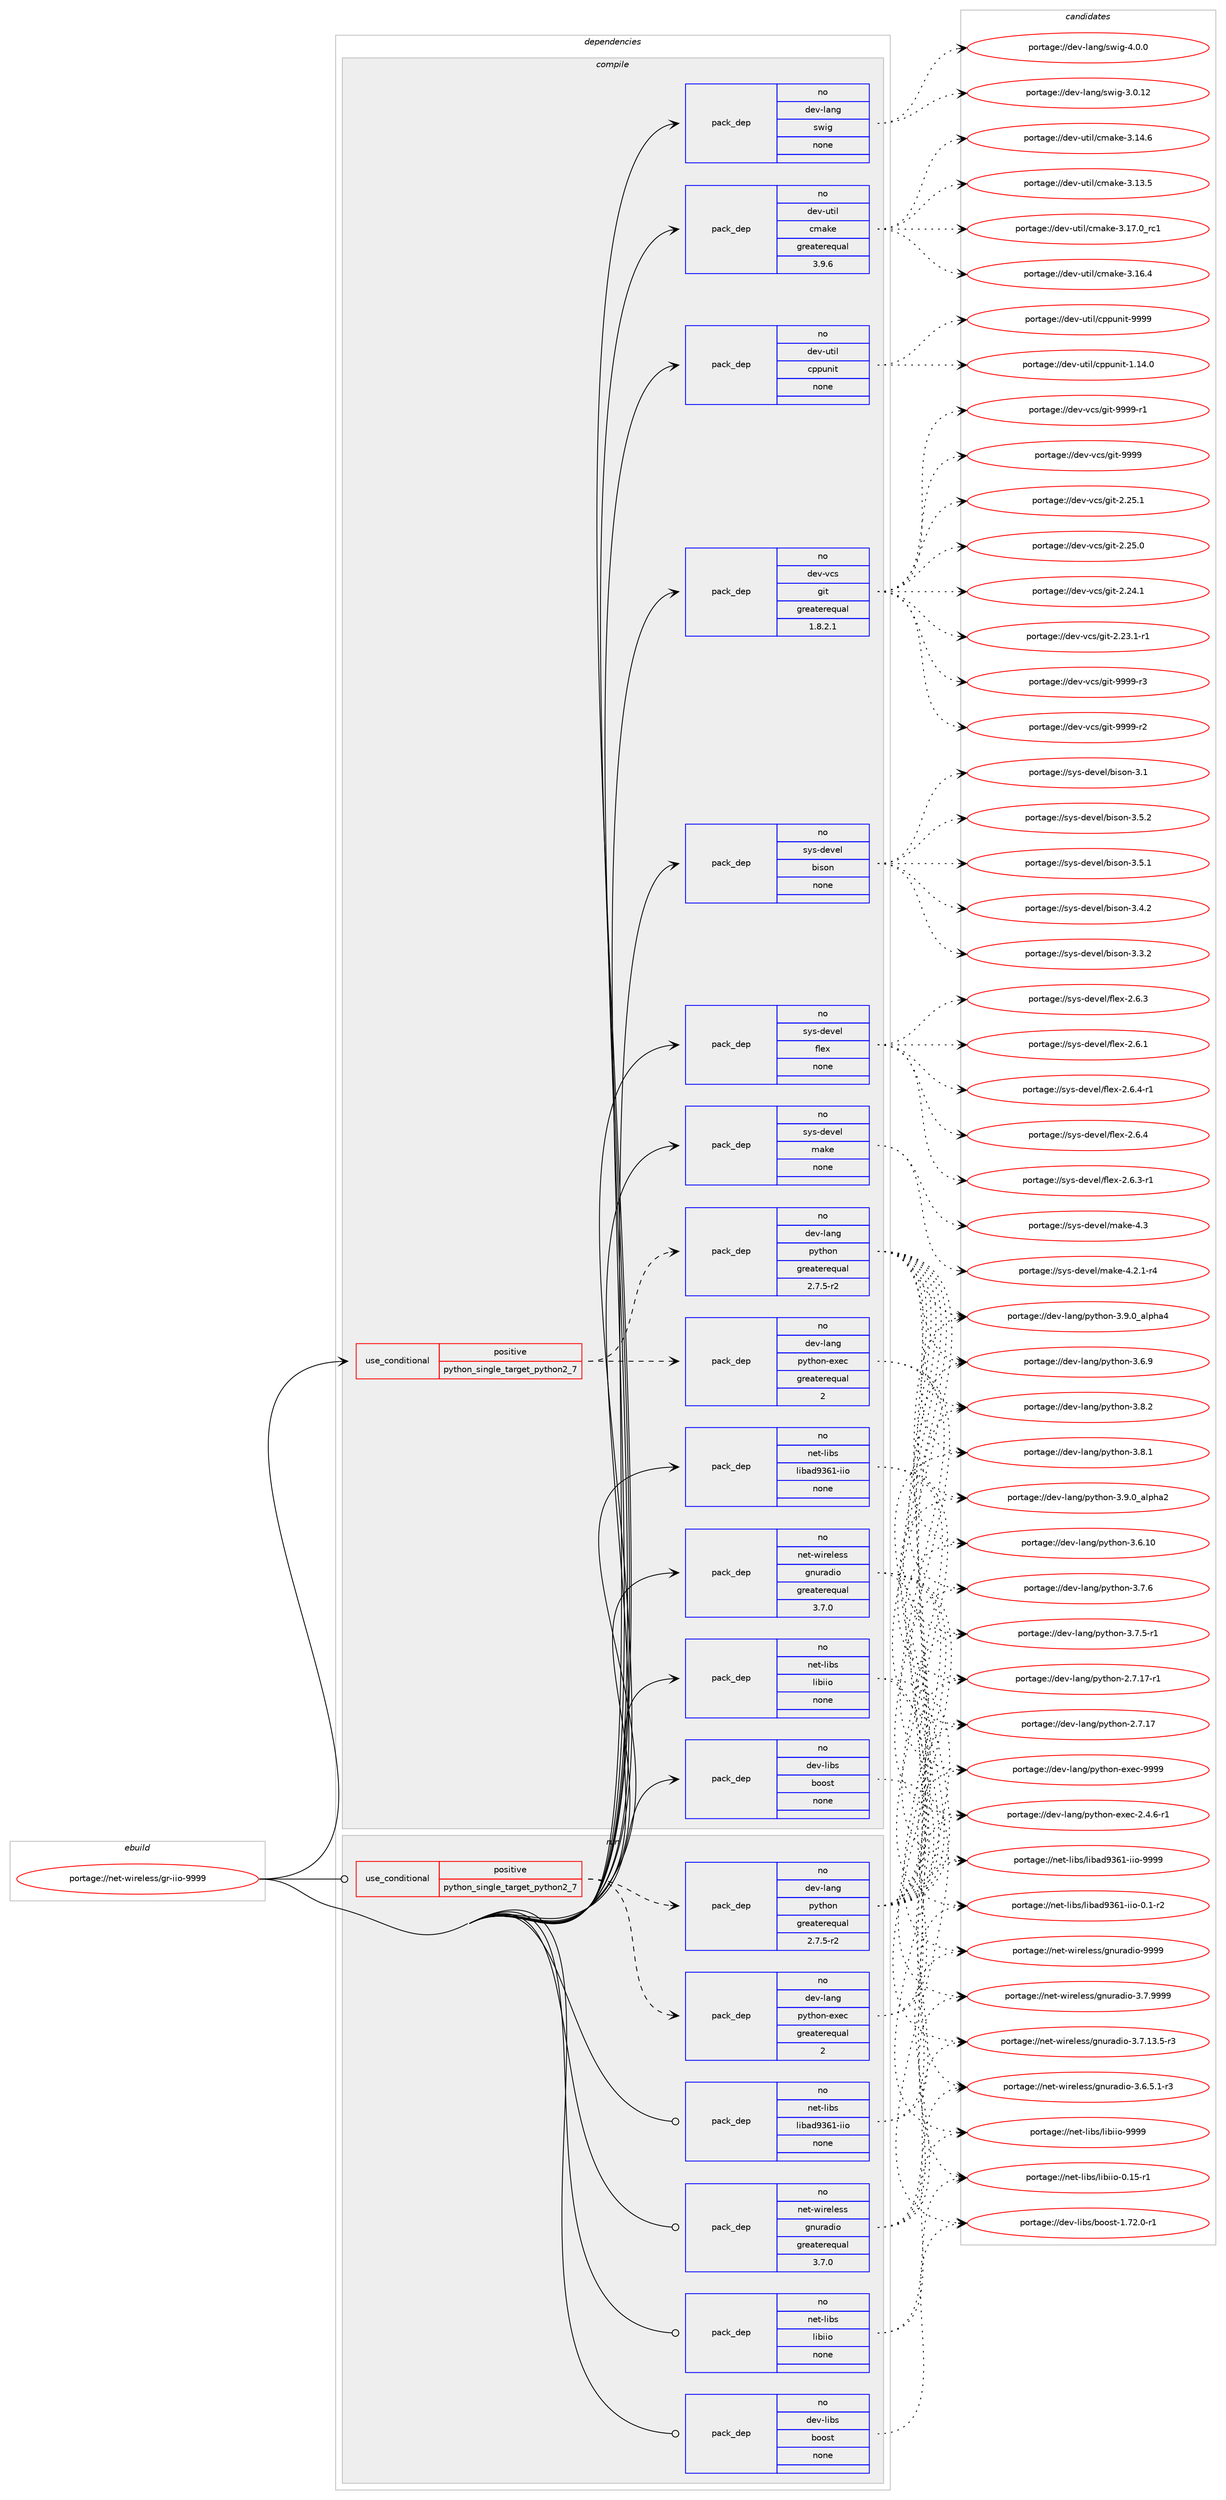 digraph prolog {

# *************
# Graph options
# *************

newrank=true;
concentrate=true;
compound=true;
graph [rankdir=LR,fontname=Helvetica,fontsize=10,ranksep=1.5];#, ranksep=2.5, nodesep=0.2];
edge  [arrowhead=vee];
node  [fontname=Helvetica,fontsize=10];

# **********
# The ebuild
# **********

subgraph cluster_leftcol {
color=gray;
rank=same;
label=<<i>ebuild</i>>;
id [label="portage://net-wireless/gr-iio-9999", color=red, width=4, href="../net-wireless/gr-iio-9999.svg"];
}

# ****************
# The dependencies
# ****************

subgraph cluster_midcol {
color=gray;
label=<<i>dependencies</i>>;
subgraph cluster_compile {
fillcolor="#eeeeee";
style=filled;
label=<<i>compile</i>>;
subgraph cond12624 {
dependency65150 [label=<<TABLE BORDER="0" CELLBORDER="1" CELLSPACING="0" CELLPADDING="4"><TR><TD ROWSPAN="3" CELLPADDING="10">use_conditional</TD></TR><TR><TD>positive</TD></TR><TR><TD>python_single_target_python2_7</TD></TR></TABLE>>, shape=none, color=red];
subgraph pack51236 {
dependency65151 [label=<<TABLE BORDER="0" CELLBORDER="1" CELLSPACING="0" CELLPADDING="4" WIDTH="220"><TR><TD ROWSPAN="6" CELLPADDING="30">pack_dep</TD></TR><TR><TD WIDTH="110">no</TD></TR><TR><TD>dev-lang</TD></TR><TR><TD>python</TD></TR><TR><TD>greaterequal</TD></TR><TR><TD>2.7.5-r2</TD></TR></TABLE>>, shape=none, color=blue];
}
dependency65150:e -> dependency65151:w [weight=20,style="dashed",arrowhead="vee"];
subgraph pack51237 {
dependency65152 [label=<<TABLE BORDER="0" CELLBORDER="1" CELLSPACING="0" CELLPADDING="4" WIDTH="220"><TR><TD ROWSPAN="6" CELLPADDING="30">pack_dep</TD></TR><TR><TD WIDTH="110">no</TD></TR><TR><TD>dev-lang</TD></TR><TR><TD>python-exec</TD></TR><TR><TD>greaterequal</TD></TR><TR><TD>2</TD></TR></TABLE>>, shape=none, color=blue];
}
dependency65150:e -> dependency65152:w [weight=20,style="dashed",arrowhead="vee"];
}
id:e -> dependency65150:w [weight=20,style="solid",arrowhead="vee"];
subgraph pack51238 {
dependency65153 [label=<<TABLE BORDER="0" CELLBORDER="1" CELLSPACING="0" CELLPADDING="4" WIDTH="220"><TR><TD ROWSPAN="6" CELLPADDING="30">pack_dep</TD></TR><TR><TD WIDTH="110">no</TD></TR><TR><TD>dev-lang</TD></TR><TR><TD>swig</TD></TR><TR><TD>none</TD></TR><TR><TD></TD></TR></TABLE>>, shape=none, color=blue];
}
id:e -> dependency65153:w [weight=20,style="solid",arrowhead="vee"];
subgraph pack51239 {
dependency65154 [label=<<TABLE BORDER="0" CELLBORDER="1" CELLSPACING="0" CELLPADDING="4" WIDTH="220"><TR><TD ROWSPAN="6" CELLPADDING="30">pack_dep</TD></TR><TR><TD WIDTH="110">no</TD></TR><TR><TD>dev-libs</TD></TR><TR><TD>boost</TD></TR><TR><TD>none</TD></TR><TR><TD></TD></TR></TABLE>>, shape=none, color=blue];
}
id:e -> dependency65154:w [weight=20,style="solid",arrowhead="vee"];
subgraph pack51240 {
dependency65155 [label=<<TABLE BORDER="0" CELLBORDER="1" CELLSPACING="0" CELLPADDING="4" WIDTH="220"><TR><TD ROWSPAN="6" CELLPADDING="30">pack_dep</TD></TR><TR><TD WIDTH="110">no</TD></TR><TR><TD>dev-util</TD></TR><TR><TD>cmake</TD></TR><TR><TD>greaterequal</TD></TR><TR><TD>3.9.6</TD></TR></TABLE>>, shape=none, color=blue];
}
id:e -> dependency65155:w [weight=20,style="solid",arrowhead="vee"];
subgraph pack51241 {
dependency65156 [label=<<TABLE BORDER="0" CELLBORDER="1" CELLSPACING="0" CELLPADDING="4" WIDTH="220"><TR><TD ROWSPAN="6" CELLPADDING="30">pack_dep</TD></TR><TR><TD WIDTH="110">no</TD></TR><TR><TD>dev-util</TD></TR><TR><TD>cppunit</TD></TR><TR><TD>none</TD></TR><TR><TD></TD></TR></TABLE>>, shape=none, color=blue];
}
id:e -> dependency65156:w [weight=20,style="solid",arrowhead="vee"];
subgraph pack51242 {
dependency65157 [label=<<TABLE BORDER="0" CELLBORDER="1" CELLSPACING="0" CELLPADDING="4" WIDTH="220"><TR><TD ROWSPAN="6" CELLPADDING="30">pack_dep</TD></TR><TR><TD WIDTH="110">no</TD></TR><TR><TD>dev-vcs</TD></TR><TR><TD>git</TD></TR><TR><TD>greaterequal</TD></TR><TR><TD>1.8.2.1</TD></TR></TABLE>>, shape=none, color=blue];
}
id:e -> dependency65157:w [weight=20,style="solid",arrowhead="vee"];
subgraph pack51243 {
dependency65158 [label=<<TABLE BORDER="0" CELLBORDER="1" CELLSPACING="0" CELLPADDING="4" WIDTH="220"><TR><TD ROWSPAN="6" CELLPADDING="30">pack_dep</TD></TR><TR><TD WIDTH="110">no</TD></TR><TR><TD>net-libs</TD></TR><TR><TD>libad9361-iio</TD></TR><TR><TD>none</TD></TR><TR><TD></TD></TR></TABLE>>, shape=none, color=blue];
}
id:e -> dependency65158:w [weight=20,style="solid",arrowhead="vee"];
subgraph pack51244 {
dependency65159 [label=<<TABLE BORDER="0" CELLBORDER="1" CELLSPACING="0" CELLPADDING="4" WIDTH="220"><TR><TD ROWSPAN="6" CELLPADDING="30">pack_dep</TD></TR><TR><TD WIDTH="110">no</TD></TR><TR><TD>net-libs</TD></TR><TR><TD>libiio</TD></TR><TR><TD>none</TD></TR><TR><TD></TD></TR></TABLE>>, shape=none, color=blue];
}
id:e -> dependency65159:w [weight=20,style="solid",arrowhead="vee"];
subgraph pack51245 {
dependency65160 [label=<<TABLE BORDER="0" CELLBORDER="1" CELLSPACING="0" CELLPADDING="4" WIDTH="220"><TR><TD ROWSPAN="6" CELLPADDING="30">pack_dep</TD></TR><TR><TD WIDTH="110">no</TD></TR><TR><TD>net-wireless</TD></TR><TR><TD>gnuradio</TD></TR><TR><TD>greaterequal</TD></TR><TR><TD>3.7.0</TD></TR></TABLE>>, shape=none, color=blue];
}
id:e -> dependency65160:w [weight=20,style="solid",arrowhead="vee"];
subgraph pack51246 {
dependency65161 [label=<<TABLE BORDER="0" CELLBORDER="1" CELLSPACING="0" CELLPADDING="4" WIDTH="220"><TR><TD ROWSPAN="6" CELLPADDING="30">pack_dep</TD></TR><TR><TD WIDTH="110">no</TD></TR><TR><TD>sys-devel</TD></TR><TR><TD>bison</TD></TR><TR><TD>none</TD></TR><TR><TD></TD></TR></TABLE>>, shape=none, color=blue];
}
id:e -> dependency65161:w [weight=20,style="solid",arrowhead="vee"];
subgraph pack51247 {
dependency65162 [label=<<TABLE BORDER="0" CELLBORDER="1" CELLSPACING="0" CELLPADDING="4" WIDTH="220"><TR><TD ROWSPAN="6" CELLPADDING="30">pack_dep</TD></TR><TR><TD WIDTH="110">no</TD></TR><TR><TD>sys-devel</TD></TR><TR><TD>flex</TD></TR><TR><TD>none</TD></TR><TR><TD></TD></TR></TABLE>>, shape=none, color=blue];
}
id:e -> dependency65162:w [weight=20,style="solid",arrowhead="vee"];
subgraph pack51248 {
dependency65163 [label=<<TABLE BORDER="0" CELLBORDER="1" CELLSPACING="0" CELLPADDING="4" WIDTH="220"><TR><TD ROWSPAN="6" CELLPADDING="30">pack_dep</TD></TR><TR><TD WIDTH="110">no</TD></TR><TR><TD>sys-devel</TD></TR><TR><TD>make</TD></TR><TR><TD>none</TD></TR><TR><TD></TD></TR></TABLE>>, shape=none, color=blue];
}
id:e -> dependency65163:w [weight=20,style="solid",arrowhead="vee"];
}
subgraph cluster_compileandrun {
fillcolor="#eeeeee";
style=filled;
label=<<i>compile and run</i>>;
}
subgraph cluster_run {
fillcolor="#eeeeee";
style=filled;
label=<<i>run</i>>;
subgraph cond12625 {
dependency65164 [label=<<TABLE BORDER="0" CELLBORDER="1" CELLSPACING="0" CELLPADDING="4"><TR><TD ROWSPAN="3" CELLPADDING="10">use_conditional</TD></TR><TR><TD>positive</TD></TR><TR><TD>python_single_target_python2_7</TD></TR></TABLE>>, shape=none, color=red];
subgraph pack51249 {
dependency65165 [label=<<TABLE BORDER="0" CELLBORDER="1" CELLSPACING="0" CELLPADDING="4" WIDTH="220"><TR><TD ROWSPAN="6" CELLPADDING="30">pack_dep</TD></TR><TR><TD WIDTH="110">no</TD></TR><TR><TD>dev-lang</TD></TR><TR><TD>python</TD></TR><TR><TD>greaterequal</TD></TR><TR><TD>2.7.5-r2</TD></TR></TABLE>>, shape=none, color=blue];
}
dependency65164:e -> dependency65165:w [weight=20,style="dashed",arrowhead="vee"];
subgraph pack51250 {
dependency65166 [label=<<TABLE BORDER="0" CELLBORDER="1" CELLSPACING="0" CELLPADDING="4" WIDTH="220"><TR><TD ROWSPAN="6" CELLPADDING="30">pack_dep</TD></TR><TR><TD WIDTH="110">no</TD></TR><TR><TD>dev-lang</TD></TR><TR><TD>python-exec</TD></TR><TR><TD>greaterequal</TD></TR><TR><TD>2</TD></TR></TABLE>>, shape=none, color=blue];
}
dependency65164:e -> dependency65166:w [weight=20,style="dashed",arrowhead="vee"];
}
id:e -> dependency65164:w [weight=20,style="solid",arrowhead="odot"];
subgraph pack51251 {
dependency65167 [label=<<TABLE BORDER="0" CELLBORDER="1" CELLSPACING="0" CELLPADDING="4" WIDTH="220"><TR><TD ROWSPAN="6" CELLPADDING="30">pack_dep</TD></TR><TR><TD WIDTH="110">no</TD></TR><TR><TD>dev-libs</TD></TR><TR><TD>boost</TD></TR><TR><TD>none</TD></TR><TR><TD></TD></TR></TABLE>>, shape=none, color=blue];
}
id:e -> dependency65167:w [weight=20,style="solid",arrowhead="odot"];
subgraph pack51252 {
dependency65168 [label=<<TABLE BORDER="0" CELLBORDER="1" CELLSPACING="0" CELLPADDING="4" WIDTH="220"><TR><TD ROWSPAN="6" CELLPADDING="30">pack_dep</TD></TR><TR><TD WIDTH="110">no</TD></TR><TR><TD>net-libs</TD></TR><TR><TD>libad9361-iio</TD></TR><TR><TD>none</TD></TR><TR><TD></TD></TR></TABLE>>, shape=none, color=blue];
}
id:e -> dependency65168:w [weight=20,style="solid",arrowhead="odot"];
subgraph pack51253 {
dependency65169 [label=<<TABLE BORDER="0" CELLBORDER="1" CELLSPACING="0" CELLPADDING="4" WIDTH="220"><TR><TD ROWSPAN="6" CELLPADDING="30">pack_dep</TD></TR><TR><TD WIDTH="110">no</TD></TR><TR><TD>net-libs</TD></TR><TR><TD>libiio</TD></TR><TR><TD>none</TD></TR><TR><TD></TD></TR></TABLE>>, shape=none, color=blue];
}
id:e -> dependency65169:w [weight=20,style="solid",arrowhead="odot"];
subgraph pack51254 {
dependency65170 [label=<<TABLE BORDER="0" CELLBORDER="1" CELLSPACING="0" CELLPADDING="4" WIDTH="220"><TR><TD ROWSPAN="6" CELLPADDING="30">pack_dep</TD></TR><TR><TD WIDTH="110">no</TD></TR><TR><TD>net-wireless</TD></TR><TR><TD>gnuradio</TD></TR><TR><TD>greaterequal</TD></TR><TR><TD>3.7.0</TD></TR></TABLE>>, shape=none, color=blue];
}
id:e -> dependency65170:w [weight=20,style="solid",arrowhead="odot"];
}
}

# **************
# The candidates
# **************

subgraph cluster_choices {
rank=same;
color=gray;
label=<<i>candidates</i>>;

subgraph choice51236 {
color=black;
nodesep=1;
choice10010111845108971101034711212111610411111045514657464895971081121049752 [label="portage://dev-lang/python-3.9.0_alpha4", color=red, width=4,href="../dev-lang/python-3.9.0_alpha4.svg"];
choice10010111845108971101034711212111610411111045514657464895971081121049750 [label="portage://dev-lang/python-3.9.0_alpha2", color=red, width=4,href="../dev-lang/python-3.9.0_alpha2.svg"];
choice100101118451089711010347112121116104111110455146564650 [label="portage://dev-lang/python-3.8.2", color=red, width=4,href="../dev-lang/python-3.8.2.svg"];
choice100101118451089711010347112121116104111110455146564649 [label="portage://dev-lang/python-3.8.1", color=red, width=4,href="../dev-lang/python-3.8.1.svg"];
choice100101118451089711010347112121116104111110455146554654 [label="portage://dev-lang/python-3.7.6", color=red, width=4,href="../dev-lang/python-3.7.6.svg"];
choice1001011184510897110103471121211161041111104551465546534511449 [label="portage://dev-lang/python-3.7.5-r1", color=red, width=4,href="../dev-lang/python-3.7.5-r1.svg"];
choice100101118451089711010347112121116104111110455146544657 [label="portage://dev-lang/python-3.6.9", color=red, width=4,href="../dev-lang/python-3.6.9.svg"];
choice10010111845108971101034711212111610411111045514654464948 [label="portage://dev-lang/python-3.6.10", color=red, width=4,href="../dev-lang/python-3.6.10.svg"];
choice100101118451089711010347112121116104111110455046554649554511449 [label="portage://dev-lang/python-2.7.17-r1", color=red, width=4,href="../dev-lang/python-2.7.17-r1.svg"];
choice10010111845108971101034711212111610411111045504655464955 [label="portage://dev-lang/python-2.7.17", color=red, width=4,href="../dev-lang/python-2.7.17.svg"];
dependency65151:e -> choice10010111845108971101034711212111610411111045514657464895971081121049752:w [style=dotted,weight="100"];
dependency65151:e -> choice10010111845108971101034711212111610411111045514657464895971081121049750:w [style=dotted,weight="100"];
dependency65151:e -> choice100101118451089711010347112121116104111110455146564650:w [style=dotted,weight="100"];
dependency65151:e -> choice100101118451089711010347112121116104111110455146564649:w [style=dotted,weight="100"];
dependency65151:e -> choice100101118451089711010347112121116104111110455146554654:w [style=dotted,weight="100"];
dependency65151:e -> choice1001011184510897110103471121211161041111104551465546534511449:w [style=dotted,weight="100"];
dependency65151:e -> choice100101118451089711010347112121116104111110455146544657:w [style=dotted,weight="100"];
dependency65151:e -> choice10010111845108971101034711212111610411111045514654464948:w [style=dotted,weight="100"];
dependency65151:e -> choice100101118451089711010347112121116104111110455046554649554511449:w [style=dotted,weight="100"];
dependency65151:e -> choice10010111845108971101034711212111610411111045504655464955:w [style=dotted,weight="100"];
}
subgraph choice51237 {
color=black;
nodesep=1;
choice10010111845108971101034711212111610411111045101120101994557575757 [label="portage://dev-lang/python-exec-9999", color=red, width=4,href="../dev-lang/python-exec-9999.svg"];
choice10010111845108971101034711212111610411111045101120101994550465246544511449 [label="portage://dev-lang/python-exec-2.4.6-r1", color=red, width=4,href="../dev-lang/python-exec-2.4.6-r1.svg"];
dependency65152:e -> choice10010111845108971101034711212111610411111045101120101994557575757:w [style=dotted,weight="100"];
dependency65152:e -> choice10010111845108971101034711212111610411111045101120101994550465246544511449:w [style=dotted,weight="100"];
}
subgraph choice51238 {
color=black;
nodesep=1;
choice100101118451089711010347115119105103455246484648 [label="portage://dev-lang/swig-4.0.0", color=red, width=4,href="../dev-lang/swig-4.0.0.svg"];
choice10010111845108971101034711511910510345514648464950 [label="portage://dev-lang/swig-3.0.12", color=red, width=4,href="../dev-lang/swig-3.0.12.svg"];
dependency65153:e -> choice100101118451089711010347115119105103455246484648:w [style=dotted,weight="100"];
dependency65153:e -> choice10010111845108971101034711511910510345514648464950:w [style=dotted,weight="100"];
}
subgraph choice51239 {
color=black;
nodesep=1;
choice10010111845108105981154798111111115116454946555046484511449 [label="portage://dev-libs/boost-1.72.0-r1", color=red, width=4,href="../dev-libs/boost-1.72.0-r1.svg"];
dependency65154:e -> choice10010111845108105981154798111111115116454946555046484511449:w [style=dotted,weight="100"];
}
subgraph choice51240 {
color=black;
nodesep=1;
choice1001011184511711610510847991099710710145514649554648951149949 [label="portage://dev-util/cmake-3.17.0_rc1", color=red, width=4,href="../dev-util/cmake-3.17.0_rc1.svg"];
choice1001011184511711610510847991099710710145514649544652 [label="portage://dev-util/cmake-3.16.4", color=red, width=4,href="../dev-util/cmake-3.16.4.svg"];
choice1001011184511711610510847991099710710145514649524654 [label="portage://dev-util/cmake-3.14.6", color=red, width=4,href="../dev-util/cmake-3.14.6.svg"];
choice1001011184511711610510847991099710710145514649514653 [label="portage://dev-util/cmake-3.13.5", color=red, width=4,href="../dev-util/cmake-3.13.5.svg"];
dependency65155:e -> choice1001011184511711610510847991099710710145514649554648951149949:w [style=dotted,weight="100"];
dependency65155:e -> choice1001011184511711610510847991099710710145514649544652:w [style=dotted,weight="100"];
dependency65155:e -> choice1001011184511711610510847991099710710145514649524654:w [style=dotted,weight="100"];
dependency65155:e -> choice1001011184511711610510847991099710710145514649514653:w [style=dotted,weight="100"];
}
subgraph choice51241 {
color=black;
nodesep=1;
choice1001011184511711610510847991121121171101051164557575757 [label="portage://dev-util/cppunit-9999", color=red, width=4,href="../dev-util/cppunit-9999.svg"];
choice10010111845117116105108479911211211711010511645494649524648 [label="portage://dev-util/cppunit-1.14.0", color=red, width=4,href="../dev-util/cppunit-1.14.0.svg"];
dependency65156:e -> choice1001011184511711610510847991121121171101051164557575757:w [style=dotted,weight="100"];
dependency65156:e -> choice10010111845117116105108479911211211711010511645494649524648:w [style=dotted,weight="100"];
}
subgraph choice51242 {
color=black;
nodesep=1;
choice10010111845118991154710310511645575757574511451 [label="portage://dev-vcs/git-9999-r3", color=red, width=4,href="../dev-vcs/git-9999-r3.svg"];
choice10010111845118991154710310511645575757574511450 [label="portage://dev-vcs/git-9999-r2", color=red, width=4,href="../dev-vcs/git-9999-r2.svg"];
choice10010111845118991154710310511645575757574511449 [label="portage://dev-vcs/git-9999-r1", color=red, width=4,href="../dev-vcs/git-9999-r1.svg"];
choice1001011184511899115471031051164557575757 [label="portage://dev-vcs/git-9999", color=red, width=4,href="../dev-vcs/git-9999.svg"];
choice10010111845118991154710310511645504650534649 [label="portage://dev-vcs/git-2.25.1", color=red, width=4,href="../dev-vcs/git-2.25.1.svg"];
choice10010111845118991154710310511645504650534648 [label="portage://dev-vcs/git-2.25.0", color=red, width=4,href="../dev-vcs/git-2.25.0.svg"];
choice10010111845118991154710310511645504650524649 [label="portage://dev-vcs/git-2.24.1", color=red, width=4,href="../dev-vcs/git-2.24.1.svg"];
choice100101118451189911547103105116455046505146494511449 [label="portage://dev-vcs/git-2.23.1-r1", color=red, width=4,href="../dev-vcs/git-2.23.1-r1.svg"];
dependency65157:e -> choice10010111845118991154710310511645575757574511451:w [style=dotted,weight="100"];
dependency65157:e -> choice10010111845118991154710310511645575757574511450:w [style=dotted,weight="100"];
dependency65157:e -> choice10010111845118991154710310511645575757574511449:w [style=dotted,weight="100"];
dependency65157:e -> choice1001011184511899115471031051164557575757:w [style=dotted,weight="100"];
dependency65157:e -> choice10010111845118991154710310511645504650534649:w [style=dotted,weight="100"];
dependency65157:e -> choice10010111845118991154710310511645504650534648:w [style=dotted,weight="100"];
dependency65157:e -> choice10010111845118991154710310511645504650524649:w [style=dotted,weight="100"];
dependency65157:e -> choice100101118451189911547103105116455046505146494511449:w [style=dotted,weight="100"];
}
subgraph choice51243 {
color=black;
nodesep=1;
choice110101116451081059811547108105989710057515449451051051114557575757 [label="portage://net-libs/libad9361-iio-9999", color=red, width=4,href="../net-libs/libad9361-iio-9999.svg"];
choice11010111645108105981154710810598971005751544945105105111454846494511450 [label="portage://net-libs/libad9361-iio-0.1-r2", color=red, width=4,href="../net-libs/libad9361-iio-0.1-r2.svg"];
dependency65158:e -> choice110101116451081059811547108105989710057515449451051051114557575757:w [style=dotted,weight="100"];
dependency65158:e -> choice11010111645108105981154710810598971005751544945105105111454846494511450:w [style=dotted,weight="100"];
}
subgraph choice51244 {
color=black;
nodesep=1;
choice110101116451081059811547108105981051051114557575757 [label="portage://net-libs/libiio-9999", color=red, width=4,href="../net-libs/libiio-9999.svg"];
choice1101011164510810598115471081059810510511145484649534511449 [label="portage://net-libs/libiio-0.15-r1", color=red, width=4,href="../net-libs/libiio-0.15-r1.svg"];
dependency65159:e -> choice110101116451081059811547108105981051051114557575757:w [style=dotted,weight="100"];
dependency65159:e -> choice1101011164510810598115471081059810510511145484649534511449:w [style=dotted,weight="100"];
}
subgraph choice51245 {
color=black;
nodesep=1;
choice1101011164511910511410110810111511547103110117114971001051114557575757 [label="portage://net-wireless/gnuradio-9999", color=red, width=4,href="../net-wireless/gnuradio-9999.svg"];
choice110101116451191051141011081011151154710311011711497100105111455146554657575757 [label="portage://net-wireless/gnuradio-3.7.9999", color=red, width=4,href="../net-wireless/gnuradio-3.7.9999.svg"];
choice1101011164511910511410110810111511547103110117114971001051114551465546495146534511451 [label="portage://net-wireless/gnuradio-3.7.13.5-r3", color=red, width=4,href="../net-wireless/gnuradio-3.7.13.5-r3.svg"];
choice11010111645119105114101108101115115471031101171149710010511145514654465346494511451 [label="portage://net-wireless/gnuradio-3.6.5.1-r3", color=red, width=4,href="../net-wireless/gnuradio-3.6.5.1-r3.svg"];
dependency65160:e -> choice1101011164511910511410110810111511547103110117114971001051114557575757:w [style=dotted,weight="100"];
dependency65160:e -> choice110101116451191051141011081011151154710311011711497100105111455146554657575757:w [style=dotted,weight="100"];
dependency65160:e -> choice1101011164511910511410110810111511547103110117114971001051114551465546495146534511451:w [style=dotted,weight="100"];
dependency65160:e -> choice11010111645119105114101108101115115471031101171149710010511145514654465346494511451:w [style=dotted,weight="100"];
}
subgraph choice51246 {
color=black;
nodesep=1;
choice115121115451001011181011084798105115111110455146534650 [label="portage://sys-devel/bison-3.5.2", color=red, width=4,href="../sys-devel/bison-3.5.2.svg"];
choice115121115451001011181011084798105115111110455146534649 [label="portage://sys-devel/bison-3.5.1", color=red, width=4,href="../sys-devel/bison-3.5.1.svg"];
choice115121115451001011181011084798105115111110455146524650 [label="portage://sys-devel/bison-3.4.2", color=red, width=4,href="../sys-devel/bison-3.4.2.svg"];
choice115121115451001011181011084798105115111110455146514650 [label="portage://sys-devel/bison-3.3.2", color=red, width=4,href="../sys-devel/bison-3.3.2.svg"];
choice11512111545100101118101108479810511511111045514649 [label="portage://sys-devel/bison-3.1", color=red, width=4,href="../sys-devel/bison-3.1.svg"];
dependency65161:e -> choice115121115451001011181011084798105115111110455146534650:w [style=dotted,weight="100"];
dependency65161:e -> choice115121115451001011181011084798105115111110455146534649:w [style=dotted,weight="100"];
dependency65161:e -> choice115121115451001011181011084798105115111110455146524650:w [style=dotted,weight="100"];
dependency65161:e -> choice115121115451001011181011084798105115111110455146514650:w [style=dotted,weight="100"];
dependency65161:e -> choice11512111545100101118101108479810511511111045514649:w [style=dotted,weight="100"];
}
subgraph choice51247 {
color=black;
nodesep=1;
choice11512111545100101118101108471021081011204550465446524511449 [label="portage://sys-devel/flex-2.6.4-r1", color=red, width=4,href="../sys-devel/flex-2.6.4-r1.svg"];
choice1151211154510010111810110847102108101120455046544652 [label="portage://sys-devel/flex-2.6.4", color=red, width=4,href="../sys-devel/flex-2.6.4.svg"];
choice11512111545100101118101108471021081011204550465446514511449 [label="portage://sys-devel/flex-2.6.3-r1", color=red, width=4,href="../sys-devel/flex-2.6.3-r1.svg"];
choice1151211154510010111810110847102108101120455046544651 [label="portage://sys-devel/flex-2.6.3", color=red, width=4,href="../sys-devel/flex-2.6.3.svg"];
choice1151211154510010111810110847102108101120455046544649 [label="portage://sys-devel/flex-2.6.1", color=red, width=4,href="../sys-devel/flex-2.6.1.svg"];
dependency65162:e -> choice11512111545100101118101108471021081011204550465446524511449:w [style=dotted,weight="100"];
dependency65162:e -> choice1151211154510010111810110847102108101120455046544652:w [style=dotted,weight="100"];
dependency65162:e -> choice11512111545100101118101108471021081011204550465446514511449:w [style=dotted,weight="100"];
dependency65162:e -> choice1151211154510010111810110847102108101120455046544651:w [style=dotted,weight="100"];
dependency65162:e -> choice1151211154510010111810110847102108101120455046544649:w [style=dotted,weight="100"];
}
subgraph choice51248 {
color=black;
nodesep=1;
choice11512111545100101118101108471099710710145524651 [label="portage://sys-devel/make-4.3", color=red, width=4,href="../sys-devel/make-4.3.svg"];
choice1151211154510010111810110847109971071014552465046494511452 [label="portage://sys-devel/make-4.2.1-r4", color=red, width=4,href="../sys-devel/make-4.2.1-r4.svg"];
dependency65163:e -> choice11512111545100101118101108471099710710145524651:w [style=dotted,weight="100"];
dependency65163:e -> choice1151211154510010111810110847109971071014552465046494511452:w [style=dotted,weight="100"];
}
subgraph choice51249 {
color=black;
nodesep=1;
choice10010111845108971101034711212111610411111045514657464895971081121049752 [label="portage://dev-lang/python-3.9.0_alpha4", color=red, width=4,href="../dev-lang/python-3.9.0_alpha4.svg"];
choice10010111845108971101034711212111610411111045514657464895971081121049750 [label="portage://dev-lang/python-3.9.0_alpha2", color=red, width=4,href="../dev-lang/python-3.9.0_alpha2.svg"];
choice100101118451089711010347112121116104111110455146564650 [label="portage://dev-lang/python-3.8.2", color=red, width=4,href="../dev-lang/python-3.8.2.svg"];
choice100101118451089711010347112121116104111110455146564649 [label="portage://dev-lang/python-3.8.1", color=red, width=4,href="../dev-lang/python-3.8.1.svg"];
choice100101118451089711010347112121116104111110455146554654 [label="portage://dev-lang/python-3.7.6", color=red, width=4,href="../dev-lang/python-3.7.6.svg"];
choice1001011184510897110103471121211161041111104551465546534511449 [label="portage://dev-lang/python-3.7.5-r1", color=red, width=4,href="../dev-lang/python-3.7.5-r1.svg"];
choice100101118451089711010347112121116104111110455146544657 [label="portage://dev-lang/python-3.6.9", color=red, width=4,href="../dev-lang/python-3.6.9.svg"];
choice10010111845108971101034711212111610411111045514654464948 [label="portage://dev-lang/python-3.6.10", color=red, width=4,href="../dev-lang/python-3.6.10.svg"];
choice100101118451089711010347112121116104111110455046554649554511449 [label="portage://dev-lang/python-2.7.17-r1", color=red, width=4,href="../dev-lang/python-2.7.17-r1.svg"];
choice10010111845108971101034711212111610411111045504655464955 [label="portage://dev-lang/python-2.7.17", color=red, width=4,href="../dev-lang/python-2.7.17.svg"];
dependency65165:e -> choice10010111845108971101034711212111610411111045514657464895971081121049752:w [style=dotted,weight="100"];
dependency65165:e -> choice10010111845108971101034711212111610411111045514657464895971081121049750:w [style=dotted,weight="100"];
dependency65165:e -> choice100101118451089711010347112121116104111110455146564650:w [style=dotted,weight="100"];
dependency65165:e -> choice100101118451089711010347112121116104111110455146564649:w [style=dotted,weight="100"];
dependency65165:e -> choice100101118451089711010347112121116104111110455146554654:w [style=dotted,weight="100"];
dependency65165:e -> choice1001011184510897110103471121211161041111104551465546534511449:w [style=dotted,weight="100"];
dependency65165:e -> choice100101118451089711010347112121116104111110455146544657:w [style=dotted,weight="100"];
dependency65165:e -> choice10010111845108971101034711212111610411111045514654464948:w [style=dotted,weight="100"];
dependency65165:e -> choice100101118451089711010347112121116104111110455046554649554511449:w [style=dotted,weight="100"];
dependency65165:e -> choice10010111845108971101034711212111610411111045504655464955:w [style=dotted,weight="100"];
}
subgraph choice51250 {
color=black;
nodesep=1;
choice10010111845108971101034711212111610411111045101120101994557575757 [label="portage://dev-lang/python-exec-9999", color=red, width=4,href="../dev-lang/python-exec-9999.svg"];
choice10010111845108971101034711212111610411111045101120101994550465246544511449 [label="portage://dev-lang/python-exec-2.4.6-r1", color=red, width=4,href="../dev-lang/python-exec-2.4.6-r1.svg"];
dependency65166:e -> choice10010111845108971101034711212111610411111045101120101994557575757:w [style=dotted,weight="100"];
dependency65166:e -> choice10010111845108971101034711212111610411111045101120101994550465246544511449:w [style=dotted,weight="100"];
}
subgraph choice51251 {
color=black;
nodesep=1;
choice10010111845108105981154798111111115116454946555046484511449 [label="portage://dev-libs/boost-1.72.0-r1", color=red, width=4,href="../dev-libs/boost-1.72.0-r1.svg"];
dependency65167:e -> choice10010111845108105981154798111111115116454946555046484511449:w [style=dotted,weight="100"];
}
subgraph choice51252 {
color=black;
nodesep=1;
choice110101116451081059811547108105989710057515449451051051114557575757 [label="portage://net-libs/libad9361-iio-9999", color=red, width=4,href="../net-libs/libad9361-iio-9999.svg"];
choice11010111645108105981154710810598971005751544945105105111454846494511450 [label="portage://net-libs/libad9361-iio-0.1-r2", color=red, width=4,href="../net-libs/libad9361-iio-0.1-r2.svg"];
dependency65168:e -> choice110101116451081059811547108105989710057515449451051051114557575757:w [style=dotted,weight="100"];
dependency65168:e -> choice11010111645108105981154710810598971005751544945105105111454846494511450:w [style=dotted,weight="100"];
}
subgraph choice51253 {
color=black;
nodesep=1;
choice110101116451081059811547108105981051051114557575757 [label="portage://net-libs/libiio-9999", color=red, width=4,href="../net-libs/libiio-9999.svg"];
choice1101011164510810598115471081059810510511145484649534511449 [label="portage://net-libs/libiio-0.15-r1", color=red, width=4,href="../net-libs/libiio-0.15-r1.svg"];
dependency65169:e -> choice110101116451081059811547108105981051051114557575757:w [style=dotted,weight="100"];
dependency65169:e -> choice1101011164510810598115471081059810510511145484649534511449:w [style=dotted,weight="100"];
}
subgraph choice51254 {
color=black;
nodesep=1;
choice1101011164511910511410110810111511547103110117114971001051114557575757 [label="portage://net-wireless/gnuradio-9999", color=red, width=4,href="../net-wireless/gnuradio-9999.svg"];
choice110101116451191051141011081011151154710311011711497100105111455146554657575757 [label="portage://net-wireless/gnuradio-3.7.9999", color=red, width=4,href="../net-wireless/gnuradio-3.7.9999.svg"];
choice1101011164511910511410110810111511547103110117114971001051114551465546495146534511451 [label="portage://net-wireless/gnuradio-3.7.13.5-r3", color=red, width=4,href="../net-wireless/gnuradio-3.7.13.5-r3.svg"];
choice11010111645119105114101108101115115471031101171149710010511145514654465346494511451 [label="portage://net-wireless/gnuradio-3.6.5.1-r3", color=red, width=4,href="../net-wireless/gnuradio-3.6.5.1-r3.svg"];
dependency65170:e -> choice1101011164511910511410110810111511547103110117114971001051114557575757:w [style=dotted,weight="100"];
dependency65170:e -> choice110101116451191051141011081011151154710311011711497100105111455146554657575757:w [style=dotted,weight="100"];
dependency65170:e -> choice1101011164511910511410110810111511547103110117114971001051114551465546495146534511451:w [style=dotted,weight="100"];
dependency65170:e -> choice11010111645119105114101108101115115471031101171149710010511145514654465346494511451:w [style=dotted,weight="100"];
}
}

}
